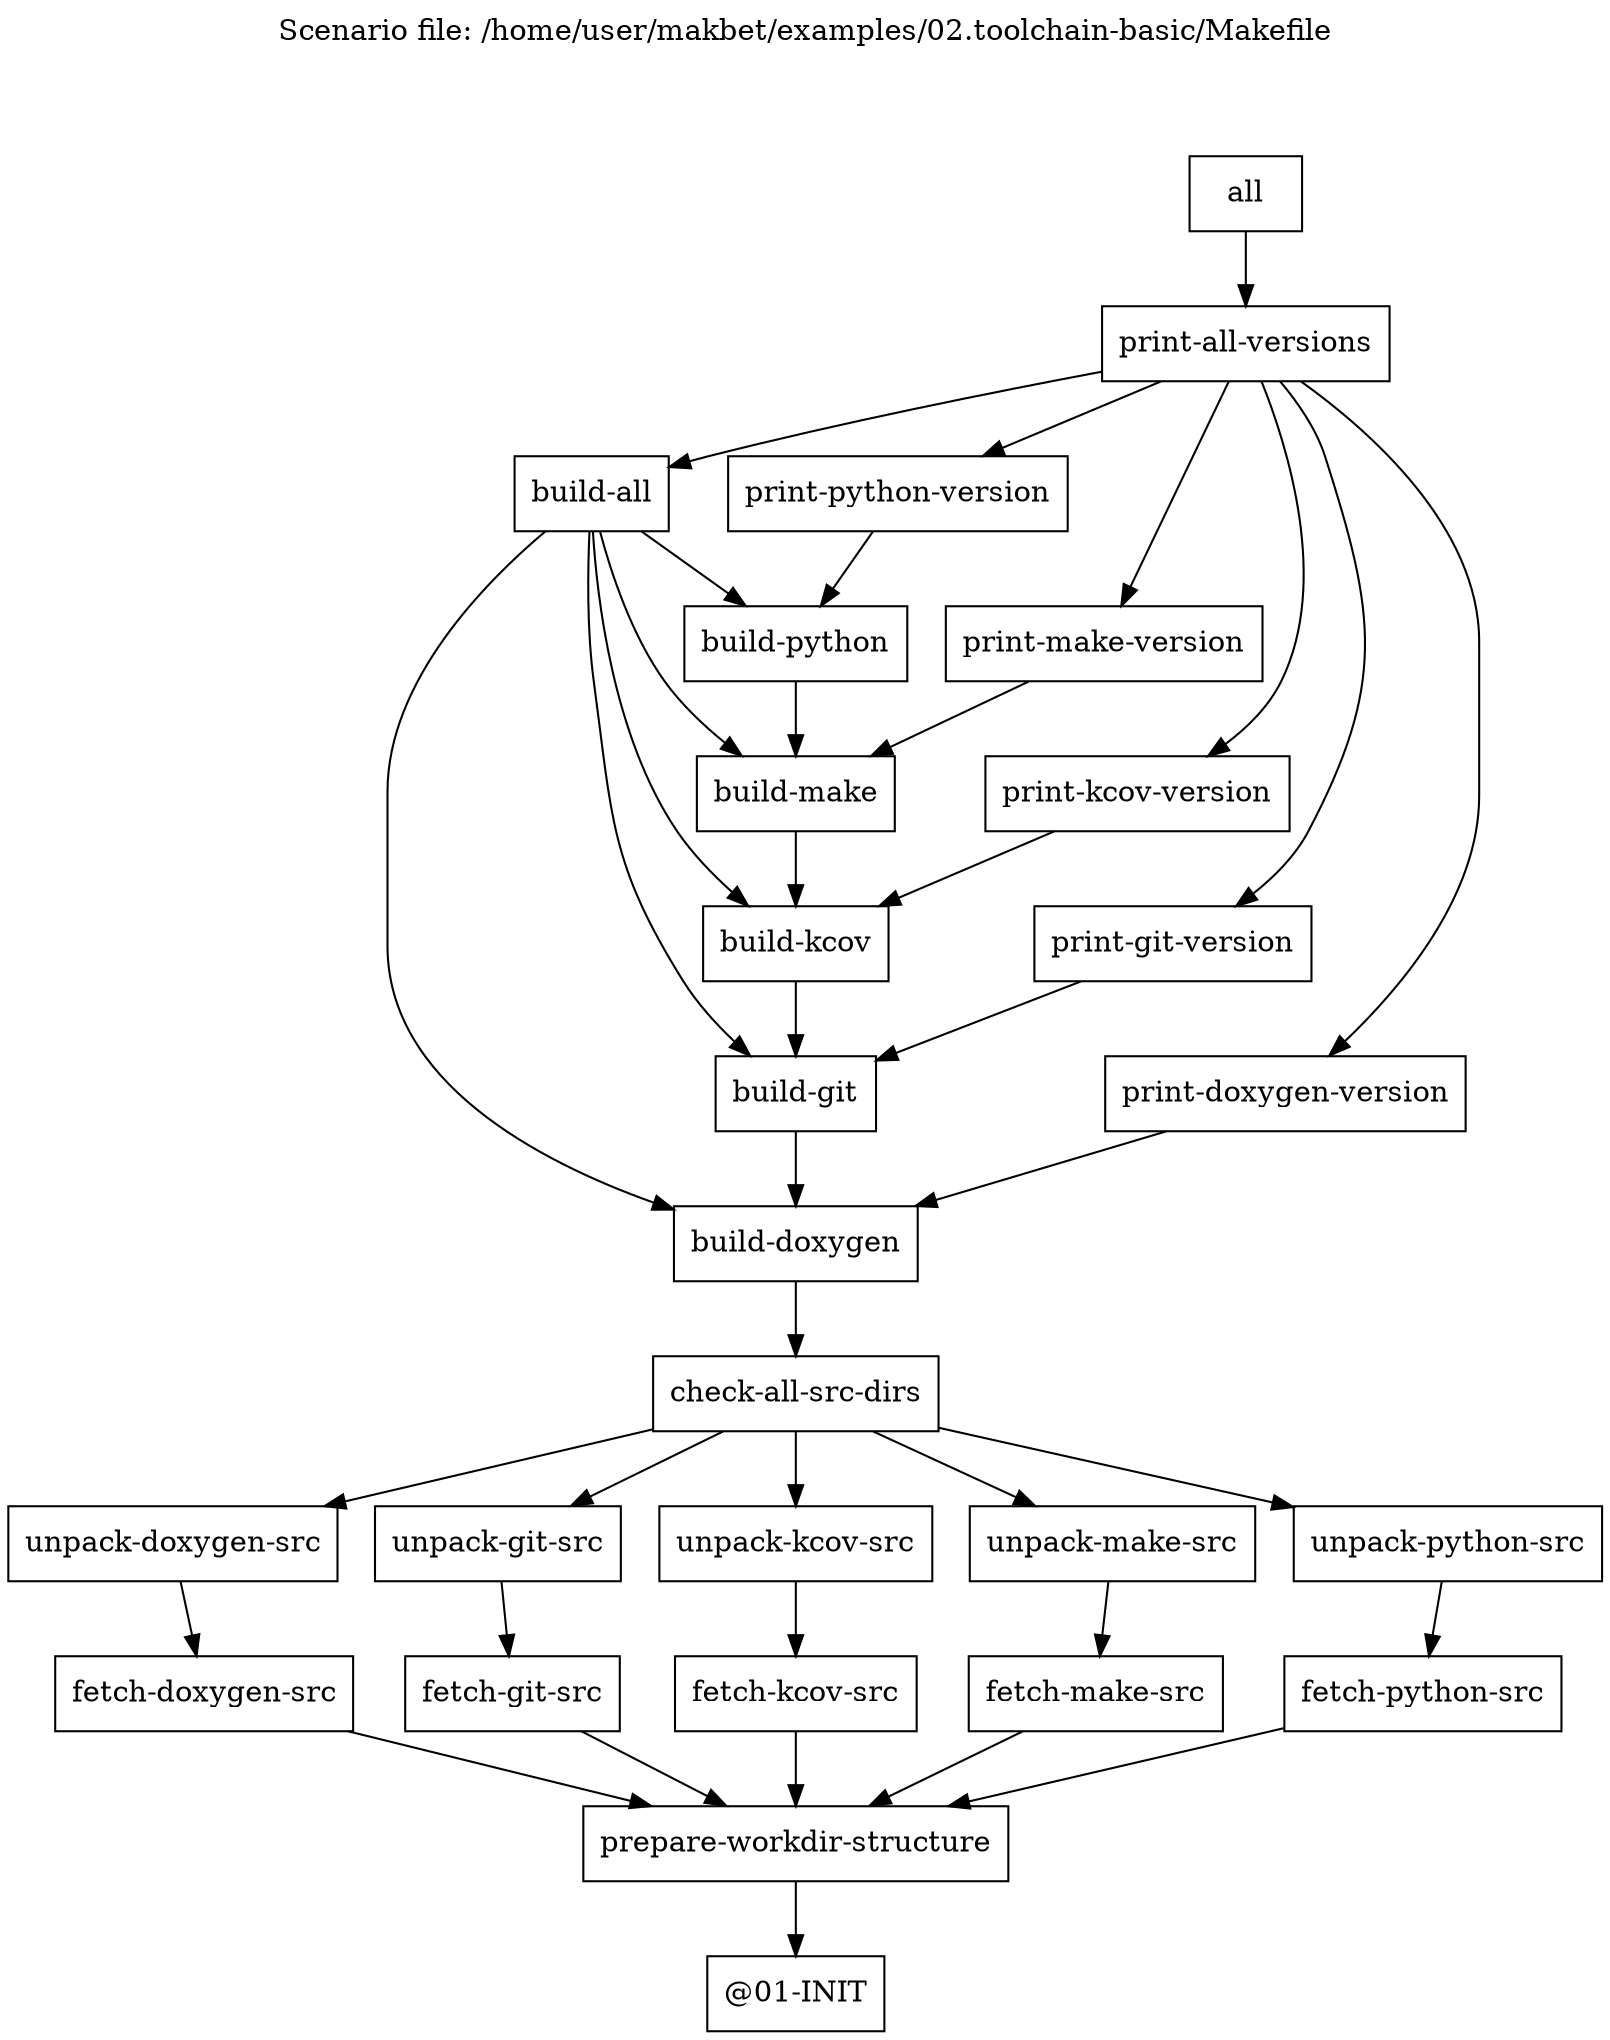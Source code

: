 digraph {

// This file has been generated by makbet heads/master-0-g88262d1
// Generation date: Wed 19 Aug 2020 01:21:07 AM CEST
// Scenario file: /home/user/makbet/examples/02.toolchain-basic/Makefile

// Graph title.
labelloc="t";
label="Scenario file: /home/user/makbet/examples/02.toolchain-basic/Makefile\n\n\n\n"

// Node options.
node [shape=box];

"all" -> "print-all-versions";

"build-all" -> "build-doxygen";
"build-all" -> "build-git";
"build-all" -> "build-kcov";
"build-all" -> "build-make";
"build-all" -> "build-python";

"build-doxygen" -> "check-all-src-dirs";

"build-git" -> "build-doxygen";

"build-kcov" -> "build-git";

"build-make" -> "build-kcov";

"build-python" -> "build-make";

"check-all-src-dirs" -> "unpack-doxygen-src";
"check-all-src-dirs" -> "unpack-git-src";
"check-all-src-dirs" -> "unpack-kcov-src";
"check-all-src-dirs" -> "unpack-make-src";
"check-all-src-dirs" -> "unpack-python-src";

"fetch-doxygen-src" -> "prepare-workdir-structure";

"fetch-git-src" -> "prepare-workdir-structure";

"fetch-kcov-src" -> "prepare-workdir-structure";

"fetch-make-src" -> "prepare-workdir-structure";

"fetch-python-src" -> "prepare-workdir-structure";

"@01-INIT";

"prepare-workdir-structure" -> "@01-INIT";

"print-all-versions" -> "build-all";
"print-all-versions" -> "print-doxygen-version";
"print-all-versions" -> "print-git-version";
"print-all-versions" -> "print-kcov-version";
"print-all-versions" -> "print-make-version";
"print-all-versions" -> "print-python-version";

"print-doxygen-version" -> "build-doxygen";

"print-git-version" -> "build-git";

"print-kcov-version" -> "build-kcov";

"print-make-version" -> "build-make";

"print-python-version" -> "build-python";

"unpack-doxygen-src" -> "fetch-doxygen-src";

"unpack-git-src" -> "fetch-git-src";

"unpack-kcov-src" -> "fetch-kcov-src";

"unpack-make-src" -> "fetch-make-src";

"unpack-python-src" -> "fetch-python-src";

}


// End of file
